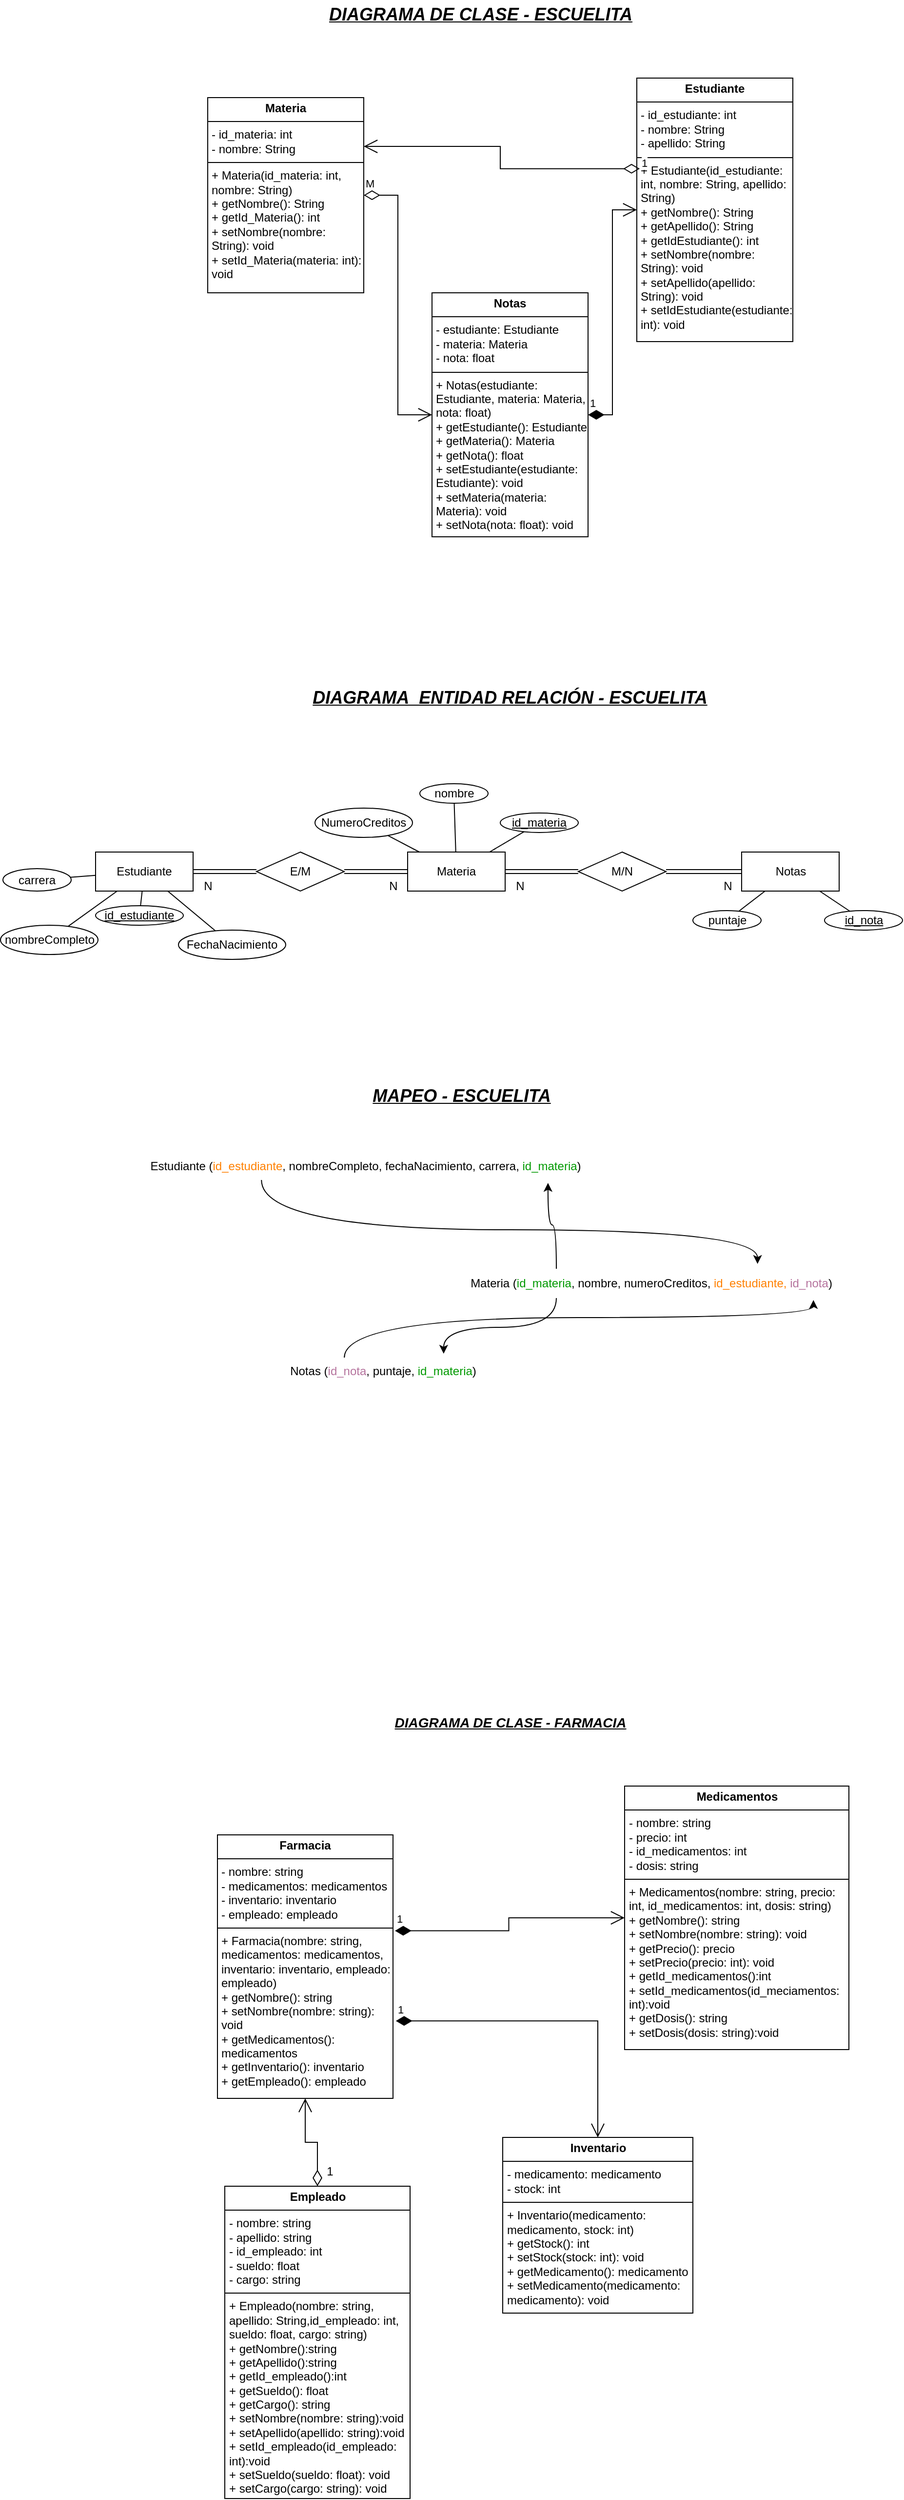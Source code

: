 <mxfile version="24.2.5" type="device">
  <diagram name="Página-1" id="lYnjCvul8JdPS-wFxLd-">
    <mxGraphModel dx="1899" dy="481" grid="1" gridSize="10" guides="1" tooltips="1" connect="1" arrows="1" fold="1" page="1" pageScale="1" pageWidth="827" pageHeight="1169" math="0" shadow="0">
      <root>
        <mxCell id="0" />
        <mxCell id="1" parent="0" />
        <mxCell id="LDTHGyRp6urIsWSvvcYh-7" value="&lt;p style=&quot;margin:0px;margin-top:4px;text-align:center;&quot;&gt;&lt;b&gt;Estudiante&lt;/b&gt;&lt;/p&gt;&lt;hr size=&quot;1&quot; style=&quot;border-style:solid;&quot;&gt;&lt;p style=&quot;margin:0px;margin-left:4px;&quot;&gt;- id_estudiante: int&lt;/p&gt;&lt;p style=&quot;margin:0px;margin-left:4px;&quot;&gt;- nombre: String&lt;/p&gt;&lt;p style=&quot;margin:0px;margin-left:4px;&quot;&gt;- apellido: String&lt;/p&gt;&lt;hr size=&quot;1&quot; style=&quot;border-style:solid;&quot;&gt;&lt;p style=&quot;margin:0px;margin-left:4px;&quot;&gt;+ Estudiante(id_estudiante: int,&amp;nbsp;&lt;span style=&quot;background-color: initial;&quot;&gt;nombre: String, apellido: String)&lt;/span&gt;&lt;/p&gt;&lt;p style=&quot;margin:0px;margin-left:4px;&quot;&gt;+ getNombre(): String&lt;/p&gt;&lt;p style=&quot;margin:0px;margin-left:4px;&quot;&gt;+ getApellido(): String&lt;/p&gt;&lt;p style=&quot;margin:0px;margin-left:4px;&quot;&gt;+ getIdEstudiante(): int&lt;/p&gt;&lt;p style=&quot;margin:0px;margin-left:4px;&quot;&gt;+ setNombre(nombre: String): void&lt;/p&gt;&lt;p style=&quot;margin:0px;margin-left:4px;&quot;&gt;+ setApellido(apellido: String): void&lt;/p&gt;&lt;p style=&quot;margin:0px;margin-left:4px;&quot;&gt;+ setIdEstudiante(estudiante: int): void&lt;/p&gt;" style="verticalAlign=top;align=left;overflow=fill;html=1;whiteSpace=wrap;" parent="1" vertex="1">
          <mxGeometry x="550" y="110" width="160" height="270" as="geometry" />
        </mxCell>
        <mxCell id="LDTHGyRp6urIsWSvvcYh-8" value="&lt;p style=&quot;margin:0px;margin-top:4px;text-align:center;&quot;&gt;&lt;b&gt;Materia&lt;/b&gt;&lt;/p&gt;&lt;hr size=&quot;1&quot; style=&quot;border-style:solid;&quot;&gt;&lt;p style=&quot;margin:0px;margin-left:4px;&quot;&gt;- id_materia: int&lt;/p&gt;&lt;p style=&quot;margin:0px;margin-left:4px;&quot;&gt;- nombre: String&lt;/p&gt;&lt;hr size=&quot;1&quot; style=&quot;border-style:solid;&quot;&gt;&lt;p style=&quot;margin:0px;margin-left:4px;&quot;&gt;+ Materia(id_materia: int, nombre: String)&lt;/p&gt;&lt;p style=&quot;margin:0px;margin-left:4px;&quot;&gt;+ getNombre(): String&lt;/p&gt;&lt;p style=&quot;margin:0px;margin-left:4px;&quot;&gt;+ getId_Materia(): int&lt;/p&gt;&lt;p style=&quot;margin:0px;margin-left:4px;&quot;&gt;+ setNombre(nombre: String): void&lt;/p&gt;&lt;p style=&quot;margin:0px;margin-left:4px;&quot;&gt;+ setId_Materia(materia: int): void&lt;/p&gt;" style="verticalAlign=top;align=left;overflow=fill;html=1;whiteSpace=wrap;" parent="1" vertex="1">
          <mxGeometry x="110" y="130" width="160" height="200" as="geometry" />
        </mxCell>
        <mxCell id="LDTHGyRp6urIsWSvvcYh-10" value="&lt;p style=&quot;margin:0px;margin-top:4px;text-align:center;&quot;&gt;&lt;b&gt;Notas&lt;/b&gt;&lt;/p&gt;&lt;hr size=&quot;1&quot; style=&quot;border-style:solid;&quot;&gt;&lt;p style=&quot;margin:0px;margin-left:4px;&quot;&gt;- estudiante: Estudiante&lt;/p&gt;&lt;p style=&quot;margin:0px;margin-left:4px;&quot;&gt;- materia: Materia&lt;/p&gt;&lt;p style=&quot;margin:0px;margin-left:4px;&quot;&gt;- nota: float&amp;nbsp;&lt;/p&gt;&lt;hr size=&quot;1&quot; style=&quot;border-style:solid;&quot;&gt;&lt;p style=&quot;margin:0px;margin-left:4px;&quot;&gt;+ Notas(estudiante: Estudiante, materia: Materia, nota: float)&lt;/p&gt;&lt;p style=&quot;margin:0px;margin-left:4px;&quot;&gt;+ getEstudiante(): Estudiante&lt;/p&gt;&lt;p style=&quot;margin:0px;margin-left:4px;&quot;&gt;+ getMateria(): Materia&lt;/p&gt;&lt;p style=&quot;margin:0px;margin-left:4px;&quot;&gt;+ getNota(): float&lt;/p&gt;&lt;p style=&quot;margin:0px;margin-left:4px;&quot;&gt;+ setEstudiante(estudiante: Estudiante): void&lt;/p&gt;&lt;p style=&quot;margin:0px;margin-left:4px;&quot;&gt;+ setMateria(materia: Materia): void&lt;/p&gt;&lt;p style=&quot;margin:0px;margin-left:4px;&quot;&gt;+ setNota(nota: float): void&lt;/p&gt;" style="verticalAlign=top;align=left;overflow=fill;html=1;whiteSpace=wrap;" parent="1" vertex="1">
          <mxGeometry x="340" y="330" width="160" height="250" as="geometry" />
        </mxCell>
        <mxCell id="LDTHGyRp6urIsWSvvcYh-13" value="&lt;b&gt;&lt;i&gt;&lt;u&gt;&lt;font style=&quot;font-size: 18px;&quot;&gt;DIAGRAMA DE CLASE - ESCUELITA&lt;/font&gt;&lt;/u&gt;&lt;/i&gt;&lt;/b&gt;" style="text;html=1;align=center;verticalAlign=middle;whiteSpace=wrap;rounded=0;" parent="1" vertex="1">
          <mxGeometry x="190" y="30" width="400" height="30" as="geometry" />
        </mxCell>
        <mxCell id="LDTHGyRp6urIsWSvvcYh-14" value="&lt;font style=&quot;font-size: 18px;&quot;&gt;&lt;b&gt;&lt;i&gt;&lt;u&gt;DIAGRAMA&amp;nbsp; ENTIDAD RELACIÓN - ESCUELITA&lt;/u&gt;&lt;/i&gt;&lt;/b&gt;&lt;/font&gt;" style="text;html=1;align=center;verticalAlign=middle;whiteSpace=wrap;rounded=0;" parent="1" vertex="1">
          <mxGeometry x="210" y="730" width="420" height="30" as="geometry" />
        </mxCell>
        <mxCell id="LDTHGyRp6urIsWSvvcYh-15" value="Estudiante" style="whiteSpace=wrap;html=1;align=center;" parent="1" vertex="1">
          <mxGeometry x="-5" y="903" width="100" height="40" as="geometry" />
        </mxCell>
        <mxCell id="LDTHGyRp6urIsWSvvcYh-16" value="nombreCompleto" style="ellipse;whiteSpace=wrap;html=1;align=center;" parent="1" vertex="1">
          <mxGeometry x="-102.5" y="978" width="100" height="30" as="geometry" />
        </mxCell>
        <mxCell id="LDTHGyRp6urIsWSvvcYh-18" value="id_estudiante" style="ellipse;whiteSpace=wrap;html=1;align=center;fontStyle=4;" parent="1" vertex="1">
          <mxGeometry x="-5" y="958" width="90" height="20" as="geometry" />
        </mxCell>
        <mxCell id="LDTHGyRp6urIsWSvvcYh-21" value="" style="endArrow=none;html=1;rounded=0;" parent="1" source="LDTHGyRp6urIsWSvvcYh-15" target="LDTHGyRp6urIsWSvvcYh-18" edge="1">
          <mxGeometry relative="1" as="geometry">
            <mxPoint x="110" y="1018" as="sourcePoint" />
            <mxPoint x="270" y="1018" as="targetPoint" />
          </mxGeometry>
        </mxCell>
        <mxCell id="LDTHGyRp6urIsWSvvcYh-22" value="" style="endArrow=none;html=1;rounded=0;" parent="1" source="LDTHGyRp6urIsWSvvcYh-15" target="LDTHGyRp6urIsWSvvcYh-16" edge="1">
          <mxGeometry relative="1" as="geometry">
            <mxPoint x="180" y="1038" as="sourcePoint" />
            <mxPoint x="340" y="1038" as="targetPoint" />
          </mxGeometry>
        </mxCell>
        <mxCell id="LDTHGyRp6urIsWSvvcYh-23" value="Materia" style="whiteSpace=wrap;html=1;align=center;" parent="1" vertex="1">
          <mxGeometry x="315" y="903" width="100" height="40" as="geometry" />
        </mxCell>
        <mxCell id="LDTHGyRp6urIsWSvvcYh-24" value="id_materia" style="ellipse;whiteSpace=wrap;html=1;align=center;fontStyle=4;" parent="1" vertex="1">
          <mxGeometry x="410" y="863" width="80" height="20" as="geometry" />
        </mxCell>
        <mxCell id="LDTHGyRp6urIsWSvvcYh-25" value="nombre" style="ellipse;whiteSpace=wrap;html=1;align=center;" parent="1" vertex="1">
          <mxGeometry x="327.5" y="833" width="70" height="20" as="geometry" />
        </mxCell>
        <mxCell id="LDTHGyRp6urIsWSvvcYh-26" value="" style="endArrow=none;html=1;rounded=0;" parent="1" source="LDTHGyRp6urIsWSvvcYh-25" target="LDTHGyRp6urIsWSvvcYh-23" edge="1">
          <mxGeometry relative="1" as="geometry">
            <mxPoint x="290" y="863" as="sourcePoint" />
            <mxPoint x="450" y="863" as="targetPoint" />
          </mxGeometry>
        </mxCell>
        <mxCell id="LDTHGyRp6urIsWSvvcYh-27" value="" style="endArrow=none;html=1;rounded=0;" parent="1" source="LDTHGyRp6urIsWSvvcYh-24" target="LDTHGyRp6urIsWSvvcYh-23" edge="1">
          <mxGeometry relative="1" as="geometry">
            <mxPoint x="290" y="863" as="sourcePoint" />
            <mxPoint x="450" y="863" as="targetPoint" />
          </mxGeometry>
        </mxCell>
        <mxCell id="LDTHGyRp6urIsWSvvcYh-28" value="Notas" style="whiteSpace=wrap;html=1;align=center;" parent="1" vertex="1">
          <mxGeometry x="657.5" y="903" width="100" height="40" as="geometry" />
        </mxCell>
        <mxCell id="LDTHGyRp6urIsWSvvcYh-29" value="id_nota" style="ellipse;whiteSpace=wrap;html=1;align=center;fontStyle=4;" parent="1" vertex="1">
          <mxGeometry x="742.5" y="963" width="80" height="20" as="geometry" />
        </mxCell>
        <mxCell id="LDTHGyRp6urIsWSvvcYh-30" value="puntaje" style="ellipse;whiteSpace=wrap;html=1;align=center;" parent="1" vertex="1">
          <mxGeometry x="607.5" y="963" width="70" height="20" as="geometry" />
        </mxCell>
        <mxCell id="LDTHGyRp6urIsWSvvcYh-32" value="FechaNacimiento" style="ellipse;whiteSpace=wrap;html=1;align=center;" parent="1" vertex="1">
          <mxGeometry x="80" y="983" width="110" height="30" as="geometry" />
        </mxCell>
        <mxCell id="LDTHGyRp6urIsWSvvcYh-36" value="" style="endArrow=none;html=1;rounded=0;" parent="1" source="LDTHGyRp6urIsWSvvcYh-28" target="LDTHGyRp6urIsWSvvcYh-29" edge="1">
          <mxGeometry relative="1" as="geometry">
            <mxPoint x="342.5" y="863" as="sourcePoint" />
            <mxPoint x="502.5" y="863" as="targetPoint" />
          </mxGeometry>
        </mxCell>
        <mxCell id="LDTHGyRp6urIsWSvvcYh-37" value="" style="endArrow=none;html=1;rounded=0;" parent="1" source="LDTHGyRp6urIsWSvvcYh-28" target="LDTHGyRp6urIsWSvvcYh-30" edge="1">
          <mxGeometry relative="1" as="geometry">
            <mxPoint x="342.5" y="863" as="sourcePoint" />
            <mxPoint x="502.5" y="863" as="targetPoint" />
          </mxGeometry>
        </mxCell>
        <mxCell id="LDTHGyRp6urIsWSvvcYh-39" value="" style="endArrow=none;html=1;rounded=0;" parent="1" source="LDTHGyRp6urIsWSvvcYh-32" target="LDTHGyRp6urIsWSvvcYh-15" edge="1">
          <mxGeometry relative="1" as="geometry">
            <mxPoint x="200" y="998" as="sourcePoint" />
            <mxPoint x="360" y="998" as="targetPoint" />
          </mxGeometry>
        </mxCell>
        <mxCell id="LDTHGyRp6urIsWSvvcYh-41" value="E/M" style="shape=rhombus;perimeter=rhombusPerimeter;whiteSpace=wrap;html=1;align=center;" parent="1" vertex="1">
          <mxGeometry x="160" y="903" width="90" height="40" as="geometry" />
        </mxCell>
        <mxCell id="PlO8rXUwm7PUKWGBvLu5-2" value="N" style="text;html=1;align=center;verticalAlign=middle;resizable=0;points=[];autosize=1;strokeColor=none;fillColor=none;" parent="1" vertex="1">
          <mxGeometry x="415" y="923" width="30" height="30" as="geometry" />
        </mxCell>
        <mxCell id="PlO8rXUwm7PUKWGBvLu5-4" value="N" style="text;html=1;align=center;verticalAlign=middle;resizable=0;points=[];autosize=1;strokeColor=none;fillColor=none;" parent="1" vertex="1">
          <mxGeometry x="627.5" y="923" width="30" height="30" as="geometry" />
        </mxCell>
        <mxCell id="vedIUutLPuAstkfbNLmz-2" value="1" style="endArrow=open;html=1;endSize=12;startArrow=diamondThin;startSize=14;startFill=0;edgeStyle=orthogonalEdgeStyle;align=left;verticalAlign=bottom;rounded=0;entryX=1;entryY=0.25;entryDx=0;entryDy=0;exitX=0.019;exitY=0.344;exitDx=0;exitDy=0;exitPerimeter=0;" parent="1" source="LDTHGyRp6urIsWSvvcYh-7" target="LDTHGyRp6urIsWSvvcYh-8" edge="1">
          <mxGeometry x="-1" y="3" relative="1" as="geometry">
            <mxPoint x="330" y="330" as="sourcePoint" />
            <mxPoint x="490" y="330" as="targetPoint" />
          </mxGeometry>
        </mxCell>
        <mxCell id="vedIUutLPuAstkfbNLmz-3" value="M" style="endArrow=open;html=1;endSize=12;startArrow=diamondThin;startSize=14;startFill=0;edgeStyle=orthogonalEdgeStyle;align=left;verticalAlign=bottom;rounded=0;" parent="1" source="LDTHGyRp6urIsWSvvcYh-8" target="LDTHGyRp6urIsWSvvcYh-10" edge="1">
          <mxGeometry x="-1" y="3" relative="1" as="geometry">
            <mxPoint x="330" y="330" as="sourcePoint" />
            <mxPoint x="490" y="330" as="targetPoint" />
          </mxGeometry>
        </mxCell>
        <mxCell id="vedIUutLPuAstkfbNLmz-4" value="1" style="endArrow=open;html=1;endSize=12;startArrow=diamondThin;startSize=14;startFill=1;edgeStyle=orthogonalEdgeStyle;align=left;verticalAlign=bottom;rounded=0;" parent="1" source="LDTHGyRp6urIsWSvvcYh-10" target="LDTHGyRp6urIsWSvvcYh-7" edge="1">
          <mxGeometry x="-1" y="3" relative="1" as="geometry">
            <mxPoint x="330" y="480" as="sourcePoint" />
            <mxPoint x="490" y="480" as="targetPoint" />
          </mxGeometry>
        </mxCell>
        <mxCell id="tjoz6hgs5JiIY0Dugmjq-1" value="&lt;p style=&quot;margin:0px;margin-top:4px;text-align:center;&quot;&gt;&lt;b&gt;Farmacia&lt;/b&gt;&lt;/p&gt;&lt;hr size=&quot;1&quot; style=&quot;border-style:solid;&quot;&gt;&lt;p style=&quot;margin:0px;margin-left:4px;&quot;&gt;- nombre: string&lt;/p&gt;&lt;p style=&quot;margin:0px;margin-left:4px;&quot;&gt;- medicamentos: medicamentos&lt;/p&gt;&lt;p style=&quot;margin:0px;margin-left:4px;&quot;&gt;- inventario: inventario&lt;/p&gt;&lt;p style=&quot;margin:0px;margin-left:4px;&quot;&gt;- empleado: empleado&lt;/p&gt;&lt;hr size=&quot;1&quot; style=&quot;border-style:solid;&quot;&gt;&lt;p style=&quot;margin:0px;margin-left:4px;&quot;&gt;+ Farmacia(nombre: string, medicamentos: medicamentos, inventario: inventario, empleado: empleado)&lt;/p&gt;&lt;p style=&quot;margin:0px;margin-left:4px;&quot;&gt;+ getNombre(): string&lt;/p&gt;&lt;p style=&quot;margin:0px;margin-left:4px;&quot;&gt;+ setNombre(nombre: string): void&lt;/p&gt;&lt;p style=&quot;margin:0px;margin-left:4px;&quot;&gt;+ getMedicamentos(): medicamentos&lt;/p&gt;&lt;p style=&quot;margin:0px;margin-left:4px;&quot;&gt;+ getInventario(): inventario&lt;/p&gt;&lt;p style=&quot;margin:0px;margin-left:4px;&quot;&gt;+ getEmpleado(): empleado&lt;/p&gt;" style="verticalAlign=top;align=left;overflow=fill;html=1;whiteSpace=wrap;" parent="1" vertex="1">
          <mxGeometry x="120" y="1910" width="180" height="270" as="geometry" />
        </mxCell>
        <mxCell id="tjoz6hgs5JiIY0Dugmjq-2" value="&lt;p style=&quot;margin:0px;margin-top:4px;text-align:center;&quot;&gt;&lt;b&gt;Medicamentos&lt;/b&gt;&lt;/p&gt;&lt;hr size=&quot;1&quot; style=&quot;border-style:solid;&quot;&gt;&lt;p style=&quot;margin:0px;margin-left:4px;&quot;&gt;- nombre: string&lt;/p&gt;&lt;p style=&quot;margin:0px;margin-left:4px;&quot;&gt;- precio: int&lt;/p&gt;&lt;p style=&quot;margin:0px;margin-left:4px;&quot;&gt;- id_medicamentos: int&lt;/p&gt;&lt;p style=&quot;margin:0px;margin-left:4px;&quot;&gt;- dosis: string&lt;/p&gt;&lt;hr size=&quot;1&quot; style=&quot;border-style:solid;&quot;&gt;&lt;p style=&quot;margin:0px;margin-left:4px;&quot;&gt;+ Medicamentos(nombre: string, precio: int, id_medicamentos: int, dosis: string)&lt;/p&gt;&lt;p style=&quot;margin:0px;margin-left:4px;&quot;&gt;+ getNombre(): string&lt;/p&gt;&lt;p style=&quot;margin:0px;margin-left:4px;&quot;&gt;+ setNombre(nombre: string): void&lt;/p&gt;&lt;p style=&quot;margin:0px;margin-left:4px;&quot;&gt;+ getPrecio(): precio&lt;/p&gt;&lt;p style=&quot;margin:0px;margin-left:4px;&quot;&gt;+ setPrecio(precio: int): void&lt;/p&gt;&lt;p style=&quot;margin:0px;margin-left:4px;&quot;&gt;+ getId_medicamentos():int&lt;/p&gt;&lt;p style=&quot;margin:0px;margin-left:4px;&quot;&gt;+ setId_medicamentos(id_meciamentos: int):void&lt;br&gt;&lt;/p&gt;&lt;p style=&quot;margin:0px;margin-left:4px;&quot;&gt;+ getDosis(): string&lt;/p&gt;&lt;p style=&quot;margin:0px;margin-left:4px;&quot;&gt;+ setDosis(dosis: string):void&lt;br&gt;&lt;/p&gt;" style="verticalAlign=top;align=left;overflow=fill;html=1;whiteSpace=wrap;" parent="1" vertex="1">
          <mxGeometry x="537.5" y="1860" width="230" height="270" as="geometry" />
        </mxCell>
        <mxCell id="tjoz6hgs5JiIY0Dugmjq-3" value="&lt;p style=&quot;margin:0px;margin-top:4px;text-align:center;&quot;&gt;&lt;b&gt;Empleado&lt;/b&gt;&lt;/p&gt;&lt;hr size=&quot;1&quot; style=&quot;border-style:solid;&quot;&gt;&lt;p style=&quot;margin:0px;margin-left:4px;&quot;&gt;- nombre: string&lt;/p&gt;&lt;p style=&quot;margin:0px;margin-left:4px;&quot;&gt;- apellido: string&lt;/p&gt;&lt;p style=&quot;margin:0px;margin-left:4px;&quot;&gt;- id_empleado: int&lt;/p&gt;&lt;p style=&quot;margin:0px;margin-left:4px;&quot;&gt;- sueldo: float&lt;/p&gt;&lt;p style=&quot;margin:0px;margin-left:4px;&quot;&gt;- cargo: string&lt;/p&gt;&lt;hr size=&quot;1&quot; style=&quot;border-style:solid;&quot;&gt;&lt;p style=&quot;margin:0px;margin-left:4px;&quot;&gt;+ Empleado(nombre: string, apellido:&amp;nbsp;&lt;span style=&quot;background-color: initial;&quot;&gt;String,id_empleado: int, sueldo: float, cargo: string)&lt;/span&gt;&lt;/p&gt;&lt;p style=&quot;margin:0px;margin-left:4px;&quot;&gt;&lt;span style=&quot;background-color: initial;&quot;&gt;+ getNombre():string&lt;/span&gt;&lt;/p&gt;&lt;p style=&quot;margin:0px;margin-left:4px;&quot;&gt;&lt;span style=&quot;background-color: initial;&quot;&gt;+ getApellido():string&lt;/span&gt;&lt;/p&gt;&lt;p style=&quot;margin:0px;margin-left:4px;&quot;&gt;&lt;span style=&quot;background-color: initial;&quot;&gt;+ getId_empleado():int&lt;/span&gt;&lt;/p&gt;&lt;p style=&quot;margin:0px;margin-left:4px;&quot;&gt;&lt;span style=&quot;background-color: initial;&quot;&gt;+ getSueldo(): float&lt;/span&gt;&lt;/p&gt;&lt;p style=&quot;margin:0px;margin-left:4px;&quot;&gt;&lt;span style=&quot;background-color: initial;&quot;&gt;+ getCargo(): string&lt;/span&gt;&lt;/p&gt;&lt;p style=&quot;margin:0px;margin-left:4px;&quot;&gt;+ setNombre(nombre: string):void&lt;/p&gt;&lt;p style=&quot;margin:0px;margin-left:4px;&quot;&gt;+&amp;nbsp;&lt;span style=&quot;background-color: initial;&quot;&gt;setApellido(apellido: string):void&lt;/span&gt;&lt;/p&gt;&lt;p style=&quot;margin:0px;margin-left:4px;&quot;&gt;&lt;span style=&quot;background-color: initial;&quot;&gt;+ setId_empleado(id_empleado: int):void&lt;/span&gt;&lt;/p&gt;&lt;p style=&quot;margin:0px;margin-left:4px;&quot;&gt;&lt;span style=&quot;background-color: initial;&quot;&gt;+ setSueldo(sueldo: float): void&lt;/span&gt;&lt;/p&gt;&lt;p style=&quot;margin:0px;margin-left:4px;&quot;&gt;&lt;span style=&quot;background-color: initial;&quot;&gt;+ setCargo(cargo: string): void&lt;/span&gt;&lt;/p&gt;" style="verticalAlign=top;align=left;overflow=fill;html=1;whiteSpace=wrap;" parent="1" vertex="1">
          <mxGeometry x="127.5" y="2270" width="190" height="320" as="geometry" />
        </mxCell>
        <mxCell id="tjoz6hgs5JiIY0Dugmjq-4" value="&lt;p style=&quot;margin:0px;margin-top:4px;text-align:center;&quot;&gt;&lt;b&gt;Inventario&lt;/b&gt;&lt;/p&gt;&lt;hr size=&quot;1&quot; style=&quot;border-style:solid;&quot;&gt;&lt;p style=&quot;margin:0px;margin-left:4px;&quot;&gt;- medicamento: medicamento&lt;/p&gt;&lt;p style=&quot;margin:0px;margin-left:4px;&quot;&gt;- stock: int&lt;/p&gt;&lt;hr size=&quot;1&quot; style=&quot;border-style:solid;&quot;&gt;&lt;p style=&quot;margin:0px;margin-left:4px;&quot;&gt;+ Inventario(medicamento: medicamento, stock: int)&lt;/p&gt;&lt;p style=&quot;margin:0px;margin-left:4px;&quot;&gt;+ getStock(): int&lt;/p&gt;&lt;p style=&quot;margin:0px;margin-left:4px;&quot;&gt;+ setStock(stock: int): void&lt;/p&gt;&lt;p style=&quot;margin:0px;margin-left:4px;&quot;&gt;+ getMedicamento(): medicamento&lt;/p&gt;&lt;p style=&quot;margin:0px;margin-left:4px;&quot;&gt;+ setMedicamento(medicamento: medicamento): void&lt;/p&gt;" style="verticalAlign=top;align=left;overflow=fill;html=1;whiteSpace=wrap;" parent="1" vertex="1">
          <mxGeometry x="412.5" y="2220" width="195" height="180" as="geometry" />
        </mxCell>
        <mxCell id="tjoz6hgs5JiIY0Dugmjq-8" value="" style="endArrow=open;html=1;endSize=12;startArrow=diamondThin;startSize=14;startFill=0;edgeStyle=orthogonalEdgeStyle;align=left;verticalAlign=bottom;rounded=0;" parent="1" source="tjoz6hgs5JiIY0Dugmjq-3" target="tjoz6hgs5JiIY0Dugmjq-1" edge="1">
          <mxGeometry x="-1" y="3" relative="1" as="geometry">
            <mxPoint x="297.5" y="2260" as="sourcePoint" />
            <mxPoint x="477.5" y="2290" as="targetPoint" />
          </mxGeometry>
        </mxCell>
        <mxCell id="tjoz6hgs5JiIY0Dugmjq-10" value="1" style="endArrow=open;html=1;endSize=12;startArrow=diamondThin;startSize=14;startFill=1;edgeStyle=orthogonalEdgeStyle;align=left;verticalAlign=bottom;rounded=0;exitX=1.011;exitY=0.364;exitDx=0;exitDy=0;exitPerimeter=0;" parent="1" source="tjoz6hgs5JiIY0Dugmjq-1" target="tjoz6hgs5JiIY0Dugmjq-2" edge="1">
          <mxGeometry x="-1" y="3" relative="1" as="geometry">
            <mxPoint x="317.5" y="2100" as="sourcePoint" />
            <mxPoint x="477.5" y="2100" as="targetPoint" />
          </mxGeometry>
        </mxCell>
        <mxCell id="tjoz6hgs5JiIY0Dugmjq-11" value="1" style="endArrow=open;html=1;endSize=12;startArrow=diamondThin;startSize=14;startFill=1;edgeStyle=orthogonalEdgeStyle;align=left;verticalAlign=bottom;rounded=0;exitX=1.016;exitY=0.706;exitDx=0;exitDy=0;exitPerimeter=0;" parent="1" source="tjoz6hgs5JiIY0Dugmjq-1" target="tjoz6hgs5JiIY0Dugmjq-4" edge="1">
          <mxGeometry x="-1" y="3" relative="1" as="geometry">
            <mxPoint x="317.5" y="2230" as="sourcePoint" />
            <mxPoint x="477.5" y="2230" as="targetPoint" />
          </mxGeometry>
        </mxCell>
        <mxCell id="tjoz6hgs5JiIY0Dugmjq-14" value="&lt;b&gt;&lt;u&gt;&lt;i&gt;&lt;font style=&quot;font-size: 14px;&quot;&gt;DIAGRAMA DE CLASE - FARMACIA&lt;/font&gt;&lt;/i&gt;&lt;/u&gt;&lt;/b&gt;" style="text;html=1;align=center;verticalAlign=middle;resizable=0;points=[];autosize=1;strokeColor=none;fillColor=none;" parent="1" vertex="1">
          <mxGeometry x="290" y="1780" width="260" height="30" as="geometry" />
        </mxCell>
        <mxCell id="tjoz6hgs5JiIY0Dugmjq-15" value="1" style="text;html=1;align=center;verticalAlign=middle;resizable=0;points=[];autosize=1;strokeColor=none;fillColor=none;" parent="1" vertex="1">
          <mxGeometry x="220" y="2240" width="30" height="30" as="geometry" />
        </mxCell>
        <mxCell id="SQjgDn281MHqjkNJKqny-1" value="Estudiante (&lt;font color=&quot;#ff8000&quot;&gt;id_estudiante&lt;/font&gt;, nombreCompleto, fechaNacimiento, carrera, &lt;font color=&quot;#009900&quot;&gt;id_materia&lt;/font&gt;)" style="text;html=1;align=center;verticalAlign=middle;whiteSpace=wrap;rounded=0;" vertex="1" parent="1">
          <mxGeometry x="43.75" y="1210" width="456.25" height="30" as="geometry" />
        </mxCell>
        <mxCell id="SQjgDn281MHqjkNJKqny-3" value="Materia (&lt;font color=&quot;#009900&quot;&gt;id_materia&lt;/font&gt;, nombre, numeroCreditos, &lt;font color=&quot;#ff8000&quot;&gt;id_estudiante, &lt;/font&gt;&lt;font color=&quot;#b5739d&quot;&gt;id_nota&lt;/font&gt;)" style="text;html=1;align=center;verticalAlign=middle;whiteSpace=wrap;rounded=0;" vertex="1" parent="1">
          <mxGeometry x="370" y="1330" width="390" height="30" as="geometry" />
        </mxCell>
        <mxCell id="SQjgDn281MHqjkNJKqny-4" value="Notas (&lt;font color=&quot;#b5739d&quot;&gt;id_nota&lt;/font&gt;, puntaje, &lt;font color=&quot;#009900&quot;&gt;id_materia&lt;/font&gt;)" style="text;html=1;align=center;verticalAlign=middle;whiteSpace=wrap;rounded=0;" vertex="1" parent="1">
          <mxGeometry x="100" y="1420" width="380" height="30" as="geometry" />
        </mxCell>
        <mxCell id="SQjgDn281MHqjkNJKqny-5" value="NumeroCreditos" style="ellipse;whiteSpace=wrap;html=1;align=center;" vertex="1" parent="1">
          <mxGeometry x="220" y="858" width="100" height="30" as="geometry" />
        </mxCell>
        <mxCell id="SQjgDn281MHqjkNJKqny-6" value="" style="endArrow=none;html=1;rounded=0;" edge="1" parent="1" source="LDTHGyRp6urIsWSvvcYh-23" target="SQjgDn281MHqjkNJKqny-5">
          <mxGeometry relative="1" as="geometry">
            <mxPoint x="470" y="1043" as="sourcePoint" />
            <mxPoint x="630" y="1043" as="targetPoint" />
          </mxGeometry>
        </mxCell>
        <mxCell id="SQjgDn281MHqjkNJKqny-7" value="" style="endArrow=none;html=1;rounded=0;shape=link;" edge="1" parent="1" source="LDTHGyRp6urIsWSvvcYh-41" target="LDTHGyRp6urIsWSvvcYh-15">
          <mxGeometry relative="1" as="geometry">
            <mxPoint x="330" y="1040" as="sourcePoint" />
            <mxPoint x="490" y="1040" as="targetPoint" />
          </mxGeometry>
        </mxCell>
        <mxCell id="SQjgDn281MHqjkNJKqny-8" value="" style="endArrow=none;html=1;rounded=0;shape=link;" edge="1" parent="1" source="LDTHGyRp6urIsWSvvcYh-23" target="LDTHGyRp6urIsWSvvcYh-41">
          <mxGeometry relative="1" as="geometry">
            <mxPoint x="170" y="933" as="sourcePoint" />
            <mxPoint x="105" y="933" as="targetPoint" />
          </mxGeometry>
        </mxCell>
        <mxCell id="SQjgDn281MHqjkNJKqny-9" value="M/N" style="shape=rhombus;perimeter=rhombusPerimeter;whiteSpace=wrap;html=1;align=center;" vertex="1" parent="1">
          <mxGeometry x="490" y="903" width="90" height="40" as="geometry" />
        </mxCell>
        <mxCell id="SQjgDn281MHqjkNJKqny-10" value="" style="endArrow=none;html=1;rounded=0;shape=link;" edge="1" parent="1" source="SQjgDn281MHqjkNJKqny-9" target="LDTHGyRp6urIsWSvvcYh-23">
          <mxGeometry relative="1" as="geometry">
            <mxPoint x="325" y="933" as="sourcePoint" />
            <mxPoint x="260" y="933" as="targetPoint" />
          </mxGeometry>
        </mxCell>
        <mxCell id="SQjgDn281MHqjkNJKqny-12" value="" style="endArrow=none;html=1;rounded=0;shape=link;" edge="1" parent="1" target="SQjgDn281MHqjkNJKqny-9">
          <mxGeometry relative="1" as="geometry">
            <mxPoint x="658" y="923" as="sourcePoint" />
            <mxPoint x="560" y="923" as="targetPoint" />
          </mxGeometry>
        </mxCell>
        <mxCell id="SQjgDn281MHqjkNJKqny-13" value="N" style="text;html=1;align=center;verticalAlign=middle;resizable=0;points=[];autosize=1;strokeColor=none;fillColor=none;" vertex="1" parent="1">
          <mxGeometry x="95" y="923" width="30" height="30" as="geometry" />
        </mxCell>
        <mxCell id="SQjgDn281MHqjkNJKqny-14" value="N" style="text;html=1;align=center;verticalAlign=middle;resizable=0;points=[];autosize=1;strokeColor=none;fillColor=none;" vertex="1" parent="1">
          <mxGeometry x="285" y="923" width="30" height="30" as="geometry" />
        </mxCell>
        <mxCell id="SQjgDn281MHqjkNJKqny-15" value="" style="endArrow=classic;html=1;rounded=0;exitX=0.266;exitY=0.967;exitDx=0;exitDy=0;exitPerimeter=0;entryX=0.779;entryY=-0.167;entryDx=0;entryDy=0;entryPerimeter=0;edgeStyle=orthogonalEdgeStyle;curved=1;" edge="1" parent="1" source="SQjgDn281MHqjkNJKqny-1" target="SQjgDn281MHqjkNJKqny-3">
          <mxGeometry width="50" height="50" relative="1" as="geometry">
            <mxPoint x="680" y="1250" as="sourcePoint" />
            <mxPoint x="720" y="1310" as="targetPoint" />
            <Array as="points">
              <mxPoint x="165" y="1290" />
              <mxPoint x="674" y="1290" />
            </Array>
          </mxGeometry>
        </mxCell>
        <mxCell id="SQjgDn281MHqjkNJKqny-16" value="" style="endArrow=classic;html=1;rounded=0;entryX=0.663;entryY=-0.1;entryDx=0;entryDy=0;entryPerimeter=0;exitX=0.25;exitY=1;exitDx=0;exitDy=0;edgeStyle=orthogonalEdgeStyle;curved=1;" edge="1" parent="1" source="SQjgDn281MHqjkNJKqny-3" target="SQjgDn281MHqjkNJKqny-4">
          <mxGeometry width="50" height="50" relative="1" as="geometry">
            <mxPoint x="390" y="1300" as="sourcePoint" />
            <mxPoint x="440" y="1250" as="targetPoint" />
          </mxGeometry>
        </mxCell>
        <mxCell id="SQjgDn281MHqjkNJKqny-17" value="" style="endArrow=classic;html=1;rounded=0;entryX=0.91;entryY=1.067;entryDx=0;entryDy=0;entryPerimeter=0;exitX=0.25;exitY=0;exitDx=0;exitDy=0;edgeStyle=orthogonalEdgeStyle;curved=1;" edge="1" parent="1" source="SQjgDn281MHqjkNJKqny-3" target="SQjgDn281MHqjkNJKqny-1">
          <mxGeometry width="50" height="50" relative="1" as="geometry">
            <mxPoint x="390" y="1300" as="sourcePoint" />
            <mxPoint x="440" y="1250" as="targetPoint" />
          </mxGeometry>
        </mxCell>
        <mxCell id="SQjgDn281MHqjkNJKqny-18" value="" style="endArrow=classic;html=1;rounded=0;exitX=0.395;exitY=0.033;exitDx=0;exitDy=0;exitPerimeter=0;entryX=0.926;entryY=1.067;entryDx=0;entryDy=0;entryPerimeter=0;edgeStyle=orthogonalEdgeStyle;curved=1;" edge="1" parent="1" source="SQjgDn281MHqjkNJKqny-4" target="SQjgDn281MHqjkNJKqny-3">
          <mxGeometry width="50" height="50" relative="1" as="geometry">
            <mxPoint x="390" y="1300" as="sourcePoint" />
            <mxPoint x="440" y="1250" as="targetPoint" />
            <Array as="points">
              <mxPoint x="250" y="1380" />
              <mxPoint x="731" y="1380" />
            </Array>
          </mxGeometry>
        </mxCell>
        <mxCell id="SQjgDn281MHqjkNJKqny-20" value="&lt;font style=&quot;font-size: 18px;&quot;&gt;&lt;b&gt;&lt;i&gt;&lt;u&gt;MAPEO - ESCUELITA&lt;/u&gt;&lt;/i&gt;&lt;/b&gt;&lt;/font&gt;" style="text;html=1;align=center;verticalAlign=middle;resizable=0;points=[];autosize=1;strokeColor=none;fillColor=none;" vertex="1" parent="1">
          <mxGeometry x="265" y="1133" width="210" height="40" as="geometry" />
        </mxCell>
        <mxCell id="SQjgDn281MHqjkNJKqny-23" value="carrera" style="ellipse;whiteSpace=wrap;html=1;align=center;" vertex="1" parent="1">
          <mxGeometry x="-100" y="920" width="70" height="23" as="geometry" />
        </mxCell>
        <mxCell id="SQjgDn281MHqjkNJKqny-24" value="" style="endArrow=none;html=1;rounded=0;" edge="1" parent="1" source="LDTHGyRp6urIsWSvvcYh-15" target="SQjgDn281MHqjkNJKqny-23">
          <mxGeometry relative="1" as="geometry">
            <mxPoint x="330" y="890" as="sourcePoint" />
            <mxPoint x="490" y="890" as="targetPoint" />
          </mxGeometry>
        </mxCell>
      </root>
    </mxGraphModel>
  </diagram>
</mxfile>
